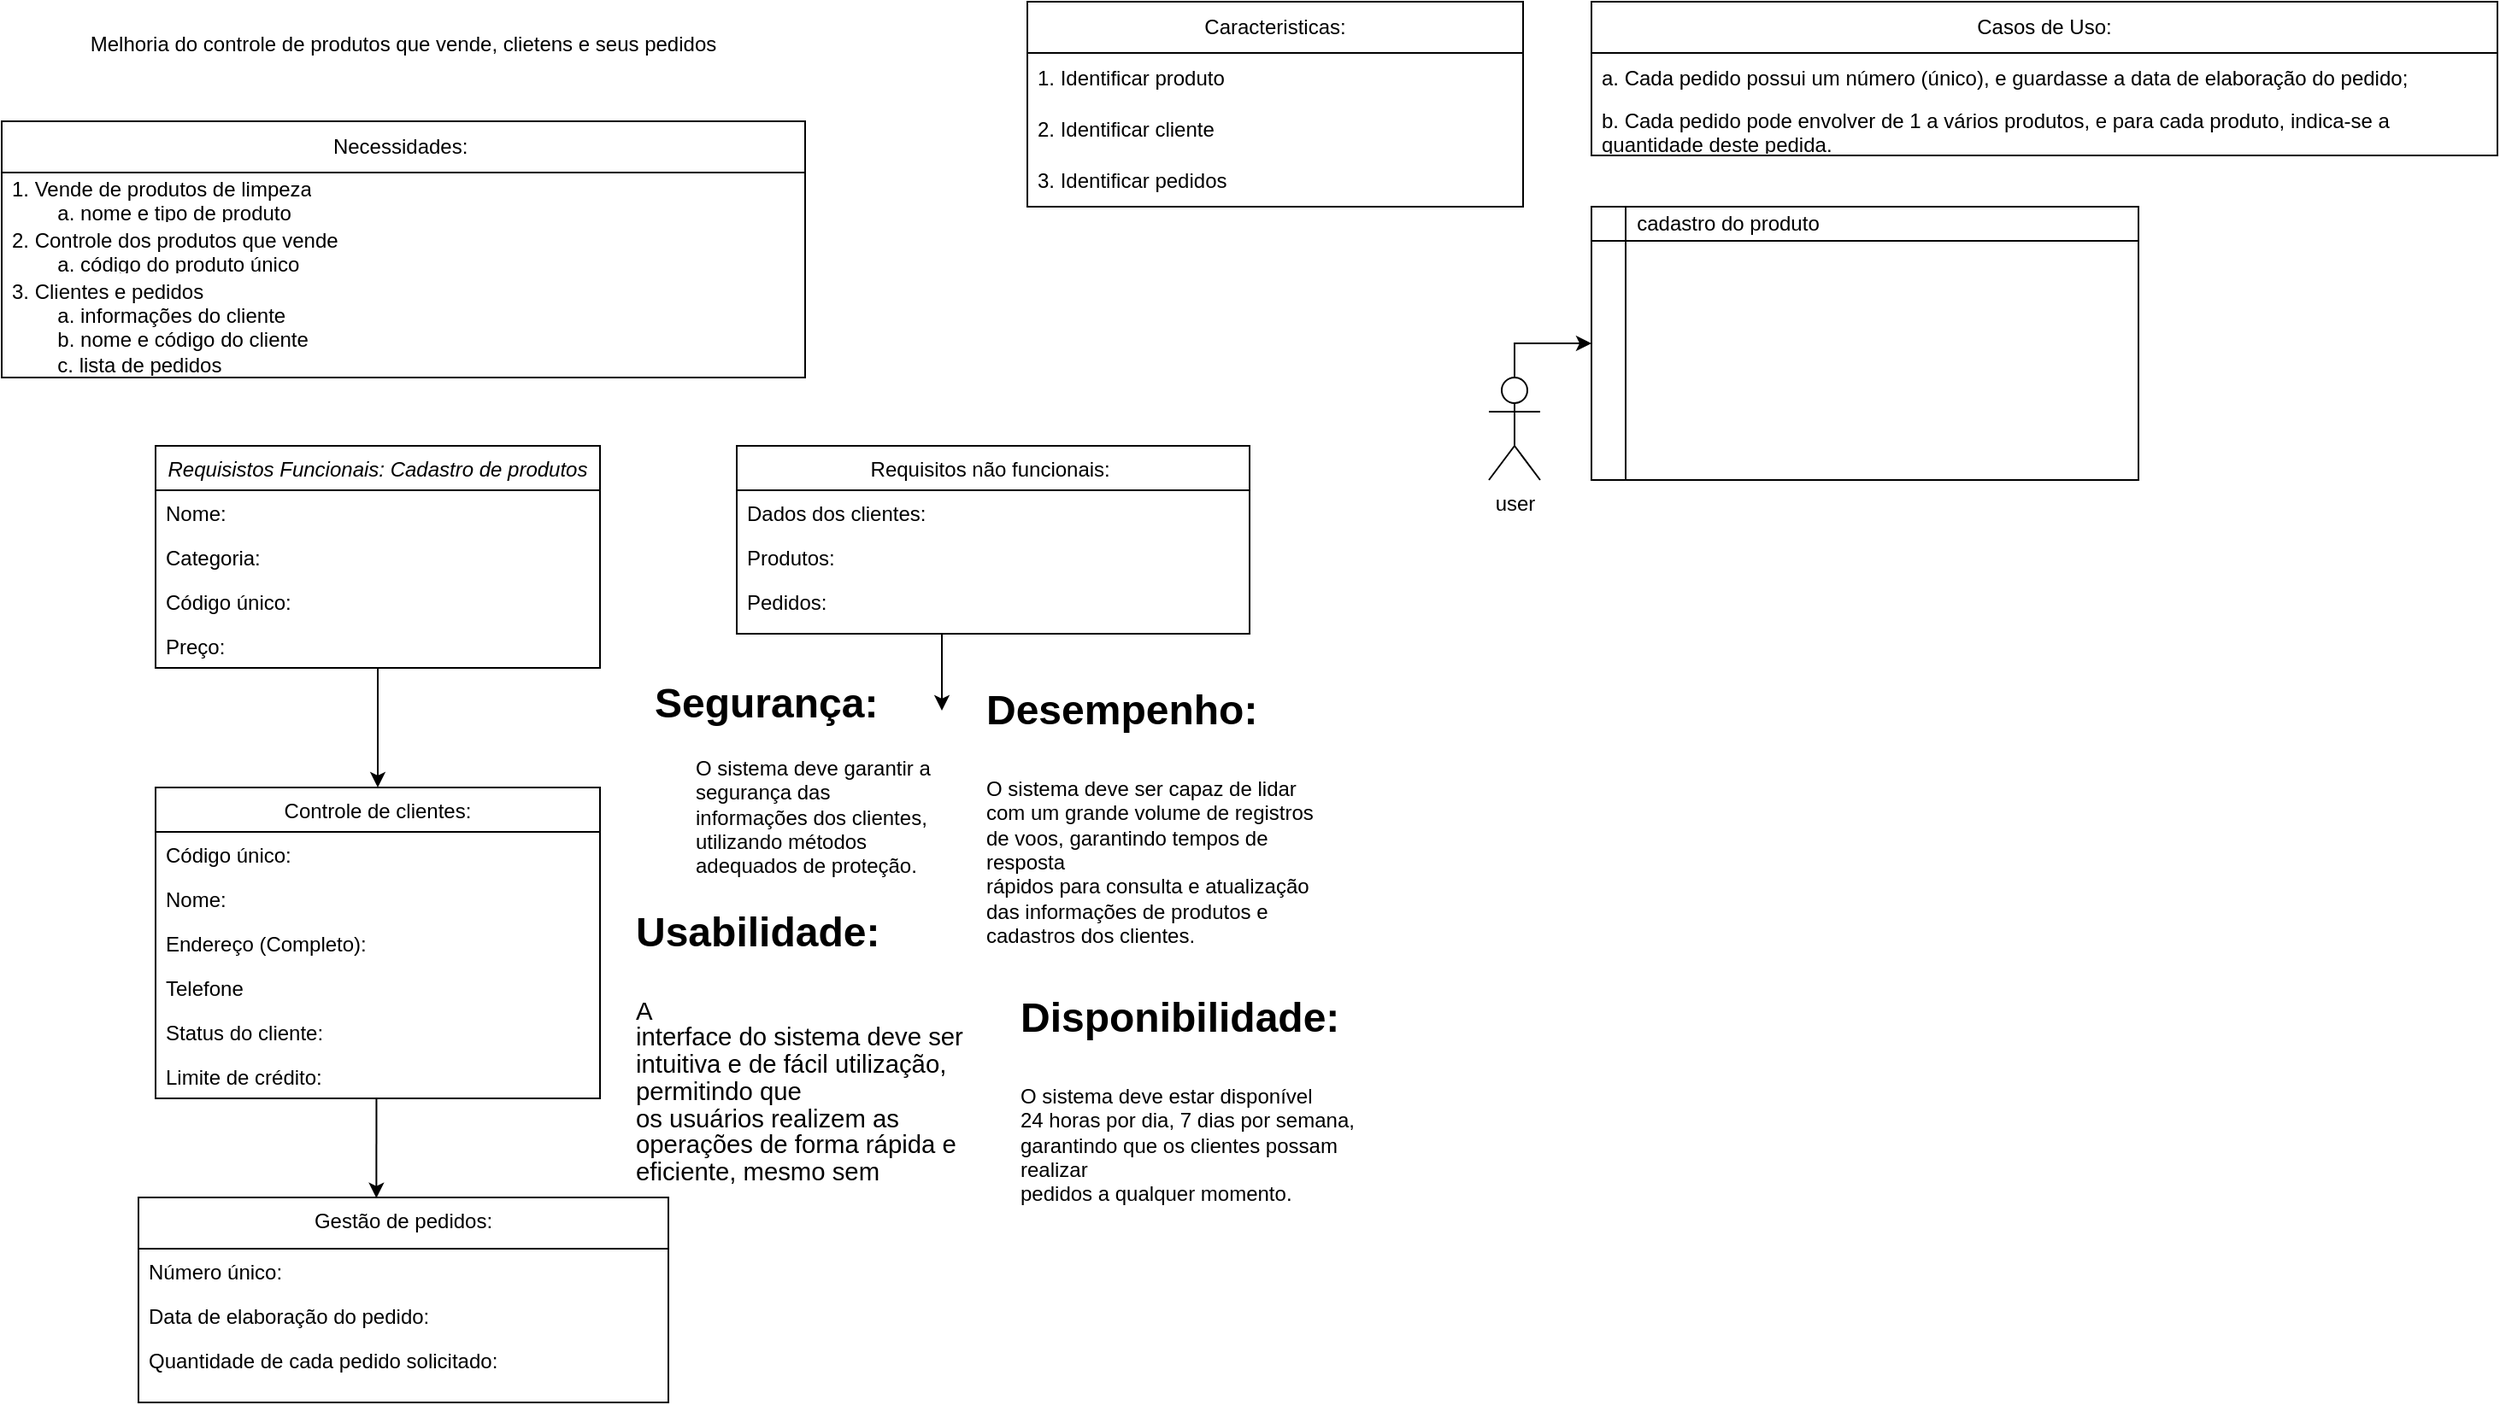 <mxfile version="24.2.1" type="github">
  <diagram id="C5RBs43oDa-KdzZeNtuy" name="Page-1">
    <mxGraphModel dx="1755" dy="493" grid="1" gridSize="10" guides="1" tooltips="1" connect="1" arrows="1" fold="1" page="1" pageScale="1" pageWidth="827" pageHeight="1169" math="0" shadow="0">
      <root>
        <mxCell id="WIyWlLk6GJQsqaUBKTNV-0" />
        <mxCell id="WIyWlLk6GJQsqaUBKTNV-1" parent="WIyWlLk6GJQsqaUBKTNV-0" />
        <mxCell id="yy_or1GHoliY4-yEy1wi-20" value="" style="edgeStyle=orthogonalEdgeStyle;rounded=0;orthogonalLoop=1;jettySize=auto;html=1;entryX=0.5;entryY=0;entryDx=0;entryDy=0;" edge="1" parent="WIyWlLk6GJQsqaUBKTNV-1" source="zkfFHV4jXpPFQw0GAbJ--0" target="zkfFHV4jXpPFQw0GAbJ--6">
          <mxGeometry relative="1" as="geometry" />
        </mxCell>
        <mxCell id="zkfFHV4jXpPFQw0GAbJ--0" value="Requisistos Funcionais: Cadastro de produtos" style="swimlane;fontStyle=2;align=center;verticalAlign=top;childLayout=stackLayout;horizontal=1;startSize=26;horizontalStack=0;resizeParent=1;resizeLast=0;collapsible=1;marginBottom=0;rounded=0;shadow=0;strokeWidth=1;" parent="WIyWlLk6GJQsqaUBKTNV-1" vertex="1">
          <mxGeometry x="-130" y="270" width="260" height="130" as="geometry">
            <mxRectangle x="230" y="140" width="160" height="26" as="alternateBounds" />
          </mxGeometry>
        </mxCell>
        <mxCell id="zkfFHV4jXpPFQw0GAbJ--1" value="Nome:" style="text;align=left;verticalAlign=top;spacingLeft=4;spacingRight=4;overflow=hidden;rotatable=0;points=[[0,0.5],[1,0.5]];portConstraint=eastwest;" parent="zkfFHV4jXpPFQw0GAbJ--0" vertex="1">
          <mxGeometry y="26" width="260" height="26" as="geometry" />
        </mxCell>
        <mxCell id="yy_or1GHoliY4-yEy1wi-13" value="Categoria:" style="text;align=left;verticalAlign=top;spacingLeft=4;spacingRight=4;overflow=hidden;rotatable=0;points=[[0,0.5],[1,0.5]];portConstraint=eastwest;rounded=0;shadow=0;html=0;" vertex="1" parent="zkfFHV4jXpPFQw0GAbJ--0">
          <mxGeometry y="52" width="260" height="26" as="geometry" />
        </mxCell>
        <mxCell id="zkfFHV4jXpPFQw0GAbJ--2" value="Código único: " style="text;align=left;verticalAlign=top;spacingLeft=4;spacingRight=4;overflow=hidden;rotatable=0;points=[[0,0.5],[1,0.5]];portConstraint=eastwest;rounded=0;shadow=0;html=0;" parent="zkfFHV4jXpPFQw0GAbJ--0" vertex="1">
          <mxGeometry y="78" width="260" height="26" as="geometry" />
        </mxCell>
        <mxCell id="zkfFHV4jXpPFQw0GAbJ--3" value="Preço:" style="text;align=left;verticalAlign=top;spacingLeft=4;spacingRight=4;overflow=hidden;rotatable=0;points=[[0,0.5],[1,0.5]];portConstraint=eastwest;rounded=0;shadow=0;html=0;" parent="zkfFHV4jXpPFQw0GAbJ--0" vertex="1">
          <mxGeometry y="104" width="260" height="26" as="geometry" />
        </mxCell>
        <mxCell id="zkfFHV4jXpPFQw0GAbJ--6" value="Controle de clientes:" style="swimlane;fontStyle=0;align=center;verticalAlign=top;childLayout=stackLayout;horizontal=1;startSize=26;horizontalStack=0;resizeParent=1;resizeLast=0;collapsible=1;marginBottom=0;rounded=0;shadow=0;strokeWidth=1;" parent="WIyWlLk6GJQsqaUBKTNV-1" vertex="1">
          <mxGeometry x="-130" y="470" width="260" height="182" as="geometry">
            <mxRectangle x="130" y="380" width="160" height="26" as="alternateBounds" />
          </mxGeometry>
        </mxCell>
        <mxCell id="zkfFHV4jXpPFQw0GAbJ--7" value="Código único:" style="text;align=left;verticalAlign=top;spacingLeft=4;spacingRight=4;overflow=hidden;rotatable=0;points=[[0,0.5],[1,0.5]];portConstraint=eastwest;" parent="zkfFHV4jXpPFQw0GAbJ--6" vertex="1">
          <mxGeometry y="26" width="260" height="26" as="geometry" />
        </mxCell>
        <mxCell id="zkfFHV4jXpPFQw0GAbJ--8" value="Nome:" style="text;align=left;verticalAlign=top;spacingLeft=4;spacingRight=4;overflow=hidden;rotatable=0;points=[[0,0.5],[1,0.5]];portConstraint=eastwest;rounded=0;shadow=0;html=0;" parent="zkfFHV4jXpPFQw0GAbJ--6" vertex="1">
          <mxGeometry y="52" width="260" height="26" as="geometry" />
        </mxCell>
        <mxCell id="zkfFHV4jXpPFQw0GAbJ--10" value="Endereço (Completo):" style="text;align=left;verticalAlign=top;spacingLeft=4;spacingRight=4;overflow=hidden;rotatable=0;points=[[0,0.5],[1,0.5]];portConstraint=eastwest;fontStyle=0" parent="zkfFHV4jXpPFQw0GAbJ--6" vertex="1">
          <mxGeometry y="78" width="260" height="26" as="geometry" />
        </mxCell>
        <mxCell id="zkfFHV4jXpPFQw0GAbJ--11" value="Telefone" style="text;align=left;verticalAlign=top;spacingLeft=4;spacingRight=4;overflow=hidden;rotatable=0;points=[[0,0.5],[1,0.5]];portConstraint=eastwest;" parent="zkfFHV4jXpPFQw0GAbJ--6" vertex="1">
          <mxGeometry y="104" width="260" height="26" as="geometry" />
        </mxCell>
        <mxCell id="yy_or1GHoliY4-yEy1wi-15" value="Status do cliente:" style="text;align=left;verticalAlign=top;spacingLeft=4;spacingRight=4;overflow=hidden;rotatable=0;points=[[0,0.5],[1,0.5]];portConstraint=eastwest;" vertex="1" parent="zkfFHV4jXpPFQw0GAbJ--6">
          <mxGeometry y="130" width="260" height="26" as="geometry" />
        </mxCell>
        <mxCell id="yy_or1GHoliY4-yEy1wi-16" value="Limite de crédito:" style="text;align=left;verticalAlign=top;spacingLeft=4;spacingRight=4;overflow=hidden;rotatable=0;points=[[0,0.5],[1,0.5]];portConstraint=eastwest;" vertex="1" parent="zkfFHV4jXpPFQw0GAbJ--6">
          <mxGeometry y="156" width="260" height="26" as="geometry" />
        </mxCell>
        <mxCell id="zkfFHV4jXpPFQw0GAbJ--13" value="Gestão de pedidos:" style="swimlane;fontStyle=0;align=center;verticalAlign=top;childLayout=stackLayout;horizontal=1;startSize=30;horizontalStack=0;resizeParent=1;resizeLast=0;collapsible=1;marginBottom=0;rounded=0;shadow=0;strokeWidth=1;" parent="WIyWlLk6GJQsqaUBKTNV-1" vertex="1">
          <mxGeometry x="-140" y="710" width="310" height="120" as="geometry">
            <mxRectangle x="340" y="380" width="170" height="26" as="alternateBounds" />
          </mxGeometry>
        </mxCell>
        <mxCell id="zkfFHV4jXpPFQw0GAbJ--14" value="Número único:" style="text;align=left;verticalAlign=top;spacingLeft=4;spacingRight=4;overflow=hidden;rotatable=0;points=[[0,0.5],[1,0.5]];portConstraint=eastwest;" parent="zkfFHV4jXpPFQw0GAbJ--13" vertex="1">
          <mxGeometry y="30" width="310" height="26" as="geometry" />
        </mxCell>
        <mxCell id="yy_or1GHoliY4-yEy1wi-17" value="Data de elaboração do pedido:" style="text;align=left;verticalAlign=top;spacingLeft=4;spacingRight=4;overflow=hidden;rotatable=0;points=[[0,0.5],[1,0.5]];portConstraint=eastwest;" vertex="1" parent="zkfFHV4jXpPFQw0GAbJ--13">
          <mxGeometry y="56" width="310" height="26" as="geometry" />
        </mxCell>
        <mxCell id="yy_or1GHoliY4-yEy1wi-18" value="Quantidade de cada pedido solicitado:" style="text;align=left;verticalAlign=top;spacingLeft=4;spacingRight=4;overflow=hidden;rotatable=0;points=[[0,0.5],[1,0.5]];portConstraint=eastwest;" vertex="1" parent="zkfFHV4jXpPFQw0GAbJ--13">
          <mxGeometry y="82" width="310" height="26" as="geometry" />
        </mxCell>
        <mxCell id="zkfFHV4jXpPFQw0GAbJ--17" value="Requisitos não funcionais: " style="swimlane;fontStyle=0;align=center;verticalAlign=top;childLayout=stackLayout;horizontal=1;startSize=26;horizontalStack=0;resizeParent=1;resizeLast=0;collapsible=1;marginBottom=0;rounded=0;shadow=0;strokeWidth=1;" parent="WIyWlLk6GJQsqaUBKTNV-1" vertex="1">
          <mxGeometry x="210" y="270" width="300" height="110" as="geometry">
            <mxRectangle x="550" y="140" width="160" height="26" as="alternateBounds" />
          </mxGeometry>
        </mxCell>
        <mxCell id="zkfFHV4jXpPFQw0GAbJ--18" value="Dados dos clientes:" style="text;align=left;verticalAlign=top;spacingLeft=4;spacingRight=4;overflow=hidden;rotatable=0;points=[[0,0.5],[1,0.5]];portConstraint=eastwest;" parent="zkfFHV4jXpPFQw0GAbJ--17" vertex="1">
          <mxGeometry y="26" width="300" height="26" as="geometry" />
        </mxCell>
        <mxCell id="zkfFHV4jXpPFQw0GAbJ--19" value="Produtos:" style="text;align=left;verticalAlign=top;spacingLeft=4;spacingRight=4;overflow=hidden;rotatable=0;points=[[0,0.5],[1,0.5]];portConstraint=eastwest;rounded=0;shadow=0;html=0;" parent="zkfFHV4jXpPFQw0GAbJ--17" vertex="1">
          <mxGeometry y="52" width="300" height="26" as="geometry" />
        </mxCell>
        <mxCell id="zkfFHV4jXpPFQw0GAbJ--20" value="Pedidos:" style="text;align=left;verticalAlign=top;spacingLeft=4;spacingRight=4;overflow=hidden;rotatable=0;points=[[0,0.5],[1,0.5]];portConstraint=eastwest;rounded=0;shadow=0;html=0;" parent="zkfFHV4jXpPFQw0GAbJ--17" vertex="1">
          <mxGeometry y="78" width="300" height="26" as="geometry" />
        </mxCell>
        <mxCell id="yy_or1GHoliY4-yEy1wi-0" value="Necessidades:&amp;nbsp;" style="swimlane;fontStyle=0;childLayout=stackLayout;horizontal=1;startSize=30;horizontalStack=0;resizeParent=1;resizeParentMax=0;resizeLast=0;collapsible=1;marginBottom=0;whiteSpace=wrap;html=1;" vertex="1" parent="WIyWlLk6GJQsqaUBKTNV-1">
          <mxGeometry x="-220" y="80" width="470" height="150" as="geometry" />
        </mxCell>
        <mxCell id="yy_or1GHoliY4-yEy1wi-1" value="1. Vende de produtos de limpeza&lt;div&gt;&lt;span style=&quot;white-space: pre;&quot;&gt;&#x9;&lt;/span&gt;a. nome e tipo de produto&lt;br&gt;&lt;/div&gt;" style="text;strokeColor=none;fillColor=none;align=left;verticalAlign=middle;spacingLeft=4;spacingRight=4;overflow=hidden;points=[[0,0.5],[1,0.5]];portConstraint=eastwest;rotatable=0;whiteSpace=wrap;html=1;" vertex="1" parent="yy_or1GHoliY4-yEy1wi-0">
          <mxGeometry y="30" width="470" height="30" as="geometry" />
        </mxCell>
        <mxCell id="yy_or1GHoliY4-yEy1wi-2" value="2. Controle dos produtos que vende&lt;div&gt;&lt;span style=&quot;white-space: pre;&quot;&gt;&#x9;&lt;/span&gt;a. código do produto único&lt;br&gt;&lt;/div&gt;" style="text;strokeColor=none;fillColor=none;align=left;verticalAlign=middle;spacingLeft=4;spacingRight=4;overflow=hidden;points=[[0,0.5],[1,0.5]];portConstraint=eastwest;rotatable=0;whiteSpace=wrap;html=1;" vertex="1" parent="yy_or1GHoliY4-yEy1wi-0">
          <mxGeometry y="60" width="470" height="30" as="geometry" />
        </mxCell>
        <mxCell id="yy_or1GHoliY4-yEy1wi-3" value="3. Clientes e pedidos&lt;div&gt;&lt;span style=&quot;white-space: pre;&quot;&gt;&#x9;&lt;/span&gt;a. informações do cliente&amp;nbsp;&lt;/div&gt;&lt;div&gt;&lt;span style=&quot;background-color: initial;&quot;&gt;&amp;nbsp;&lt;span style=&quot;white-space: pre;&quot;&gt;&#x9;&lt;/span&gt;b. nome e código do cliente&lt;/span&gt;&lt;/div&gt;&lt;div&gt;&lt;span style=&quot;background-color: initial;&quot;&gt;&lt;span style=&quot;white-space: pre;&quot;&gt;&#x9;&lt;/span&gt;c. lista de pedidos&lt;br&gt;&lt;/span&gt;&lt;/div&gt;" style="text;strokeColor=none;fillColor=none;align=left;verticalAlign=middle;spacingLeft=4;spacingRight=4;overflow=hidden;points=[[0,0.5],[1,0.5]];portConstraint=eastwest;rotatable=0;whiteSpace=wrap;html=1;" vertex="1" parent="yy_or1GHoliY4-yEy1wi-0">
          <mxGeometry y="90" width="470" height="60" as="geometry" />
        </mxCell>
        <mxCell id="yy_or1GHoliY4-yEy1wi-4" value="Caracteristicas:" style="swimlane;fontStyle=0;childLayout=stackLayout;horizontal=1;startSize=30;horizontalStack=0;resizeParent=1;resizeParentMax=0;resizeLast=0;collapsible=1;marginBottom=0;whiteSpace=wrap;html=1;" vertex="1" parent="WIyWlLk6GJQsqaUBKTNV-1">
          <mxGeometry x="380" y="10" width="290" height="120" as="geometry" />
        </mxCell>
        <mxCell id="yy_or1GHoliY4-yEy1wi-5" value="1. Identificar produto" style="text;strokeColor=none;fillColor=none;align=left;verticalAlign=middle;spacingLeft=4;spacingRight=4;overflow=hidden;points=[[0,0.5],[1,0.5]];portConstraint=eastwest;rotatable=0;whiteSpace=wrap;html=1;" vertex="1" parent="yy_or1GHoliY4-yEy1wi-4">
          <mxGeometry y="30" width="290" height="30" as="geometry" />
        </mxCell>
        <mxCell id="yy_or1GHoliY4-yEy1wi-6" value="2. Identificar cliente" style="text;strokeColor=none;fillColor=none;align=left;verticalAlign=middle;spacingLeft=4;spacingRight=4;overflow=hidden;points=[[0,0.5],[1,0.5]];portConstraint=eastwest;rotatable=0;whiteSpace=wrap;html=1;" vertex="1" parent="yy_or1GHoliY4-yEy1wi-4">
          <mxGeometry y="60" width="290" height="30" as="geometry" />
        </mxCell>
        <mxCell id="yy_or1GHoliY4-yEy1wi-7" value="3. Identificar pedidos" style="text;strokeColor=none;fillColor=none;align=left;verticalAlign=middle;spacingLeft=4;spacingRight=4;overflow=hidden;points=[[0,0.5],[1,0.5]];portConstraint=eastwest;rotatable=0;whiteSpace=wrap;html=1;" vertex="1" parent="yy_or1GHoliY4-yEy1wi-4">
          <mxGeometry y="90" width="290" height="30" as="geometry" />
        </mxCell>
        <mxCell id="yy_or1GHoliY4-yEy1wi-8" value="Casos de Uso:" style="swimlane;fontStyle=0;childLayout=stackLayout;horizontal=1;startSize=30;horizontalStack=0;resizeParent=1;resizeParentMax=0;resizeLast=0;collapsible=1;marginBottom=0;whiteSpace=wrap;html=1;" vertex="1" parent="WIyWlLk6GJQsqaUBKTNV-1">
          <mxGeometry x="710" y="10" width="530" height="90" as="geometry" />
        </mxCell>
        <mxCell id="yy_or1GHoliY4-yEy1wi-9" value="a. Cada pedido possui um número (único), e guardasse a data de elaboração do pedido;" style="text;strokeColor=none;fillColor=none;align=left;verticalAlign=middle;spacingLeft=4;spacingRight=4;overflow=hidden;points=[[0,0.5],[1,0.5]];portConstraint=eastwest;rotatable=0;whiteSpace=wrap;html=1;" vertex="1" parent="yy_or1GHoliY4-yEy1wi-8">
          <mxGeometry y="30" width="530" height="30" as="geometry" />
        </mxCell>
        <mxCell id="yy_or1GHoliY4-yEy1wi-10" value="b. Cada pedido pode envolver de 1 a vários produtos, e para cada produto, indica-se a quantidade deste pedida." style="text;strokeColor=none;fillColor=none;align=left;verticalAlign=middle;spacingLeft=4;spacingRight=4;overflow=hidden;points=[[0,0.5],[1,0.5]];portConstraint=eastwest;rotatable=0;whiteSpace=wrap;html=1;" vertex="1" parent="yy_or1GHoliY4-yEy1wi-8">
          <mxGeometry y="60" width="530" height="30" as="geometry" />
        </mxCell>
        <mxCell id="yy_or1GHoliY4-yEy1wi-19" value="" style="endArrow=classic;html=1;rounded=0;exitX=0.497;exitY=1.019;exitDx=0;exitDy=0;exitPerimeter=0;entryX=0.449;entryY=0.003;entryDx=0;entryDy=0;entryPerimeter=0;" edge="1" parent="WIyWlLk6GJQsqaUBKTNV-1" source="yy_or1GHoliY4-yEy1wi-16" target="zkfFHV4jXpPFQw0GAbJ--13">
          <mxGeometry width="50" height="50" relative="1" as="geometry">
            <mxPoint y="640" as="sourcePoint" />
            <mxPoint x="-1" y="700" as="targetPoint" />
          </mxGeometry>
        </mxCell>
        <mxCell id="yy_or1GHoliY4-yEy1wi-27" value="&lt;h1 style=&quot;margin-top: 0px;&quot;&gt;Segurança:&lt;/h1&gt;&lt;p style=&quot;margin-left:18.0pt&quot; class=&quot;MsoNormal&quot;&gt;O sistema deve garantir a&lt;br&gt;segurança das informações dos clientes, utilizando métodos&lt;br&gt;adequados de proteção.&lt;/p&gt;" style="text;html=1;whiteSpace=wrap;overflow=hidden;rounded=0;" vertex="1" parent="WIyWlLk6GJQsqaUBKTNV-1">
          <mxGeometry x="160" y="400" width="170" height="140" as="geometry" />
        </mxCell>
        <mxCell id="yy_or1GHoliY4-yEy1wi-28" value="&lt;h1 style=&quot;margin-top: 0px;&quot;&gt;&lt;p style=&quot;margin-left:18.0pt&quot; class=&quot;MsoNormal&quot;&gt;Desempenho:&lt;/p&gt;&lt;/h1&gt;&lt;p style=&quot;margin-left:18.0pt&quot; class=&quot;MsoNormal&quot;&gt;O sistema deve ser capaz de lidar&lt;br&gt;com um grande volume de registros de voos, garantindo tempos de resposta&lt;br&gt;rápidos para consulta e atualização das informações de produtos e cadastros dos clientes.&lt;/p&gt;" style="text;html=1;whiteSpace=wrap;overflow=hidden;rounded=0;" vertex="1" parent="WIyWlLk6GJQsqaUBKTNV-1">
          <mxGeometry x="330" y="380" width="220" height="180" as="geometry" />
        </mxCell>
        <mxCell id="yy_or1GHoliY4-yEy1wi-29" value="&lt;h1 style=&quot;margin-top: 0px;&quot;&gt;&lt;p style=&quot;margin-left:18.0pt&quot; class=&quot;MsoNormal&quot;&gt;Usabilidade:&lt;/p&gt;&lt;/h1&gt;&lt;p style=&quot;margin-left:18.0pt&quot; class=&quot;MsoNormal&quot;&gt;&lt;span style=&quot;font-size:11.0pt;line-height:107%;&lt;br/&gt;font-family:&amp;quot;Calibri&amp;quot;,&amp;quot;sans-serif&amp;quot;;mso-ascii-theme-font:minor-latin;mso-fareast-font-family:&lt;br/&gt;Calibri;mso-fareast-theme-font:minor-latin;mso-hansi-theme-font:minor-latin;&lt;br/&gt;mso-bidi-font-family:&amp;quot;Times New Roman&amp;quot;;mso-bidi-theme-font:minor-bidi;&lt;br/&gt;mso-ansi-language:PT-BR;mso-fareast-language:EN-US;mso-bidi-language:AR-SA&quot;&gt;A&lt;br/&gt;interface do sistema deve ser intuitiva e de fácil utilização, permitindo que&lt;br/&gt;os usuários realizem as operações de forma rápida e eficiente, mesmo sem&lt;br/&gt;treinamento prévio.&lt;/span&gt;&lt;br&gt;&lt;/p&gt;" style="text;html=1;whiteSpace=wrap;overflow=hidden;rounded=0;" vertex="1" parent="WIyWlLk6GJQsqaUBKTNV-1">
          <mxGeometry x="125" y="510" width="240" height="190" as="geometry" />
        </mxCell>
        <mxCell id="yy_or1GHoliY4-yEy1wi-30" value="&lt;h1 style=&quot;margin-top: 0px;&quot;&gt;&lt;p style=&quot;margin-left:18.0pt&quot; class=&quot;MsoNormal&quot;&gt;Disponibilidade:&lt;/p&gt;&lt;/h1&gt;&lt;p style=&quot;margin-left:18.0pt&quot; class=&quot;MsoNormal&quot;&gt;O sistema deve estar disponível&lt;br/&gt;24 horas por dia, 7 dias por semana, garantindo que os clientes possam realizar&lt;br/&gt;pedidos a qualquer momento.&lt;/p&gt;" style="text;html=1;whiteSpace=wrap;overflow=hidden;rounded=0;" vertex="1" parent="WIyWlLk6GJQsqaUBKTNV-1">
          <mxGeometry x="350" y="560" width="240" height="205" as="geometry" />
        </mxCell>
        <mxCell id="yy_or1GHoliY4-yEy1wi-31" value="" style="endArrow=classic;html=1;rounded=0;entryX=0;entryY=0.25;entryDx=0;entryDy=0;exitX=0;exitY=0;exitDx=0;exitDy=0;" edge="1" parent="WIyWlLk6GJQsqaUBKTNV-1" source="yy_or1GHoliY4-yEy1wi-28" target="yy_or1GHoliY4-yEy1wi-28">
          <mxGeometry width="50" height="50" relative="1" as="geometry">
            <mxPoint x="320" y="550" as="sourcePoint" />
            <mxPoint x="320" y="380" as="targetPoint" />
          </mxGeometry>
        </mxCell>
        <mxCell id="yy_or1GHoliY4-yEy1wi-34" value="Melhoria do controle de produtos que vende, clietens e seus pedidos" style="text;html=1;align=center;verticalAlign=middle;whiteSpace=wrap;rounded=0;" vertex="1" parent="WIyWlLk6GJQsqaUBKTNV-1">
          <mxGeometry x="-185" y="20" width="400" height="30" as="geometry" />
        </mxCell>
        <mxCell id="yy_or1GHoliY4-yEy1wi-49" style="edgeStyle=orthogonalEdgeStyle;rounded=0;orthogonalLoop=1;jettySize=auto;html=1;exitX=0.5;exitY=0;exitDx=0;exitDy=0;exitPerimeter=0;" edge="1" parent="WIyWlLk6GJQsqaUBKTNV-1" source="yy_or1GHoliY4-yEy1wi-47" target="yy_or1GHoliY4-yEy1wi-48">
          <mxGeometry relative="1" as="geometry" />
        </mxCell>
        <mxCell id="yy_or1GHoliY4-yEy1wi-47" value="user" style="shape=umlActor;verticalLabelPosition=bottom;verticalAlign=top;html=1;outlineConnect=0;" vertex="1" parent="WIyWlLk6GJQsqaUBKTNV-1">
          <mxGeometry x="650" y="230" width="30" height="60" as="geometry" />
        </mxCell>
        <mxCell id="yy_or1GHoliY4-yEy1wi-48" value="" style="shape=internalStorage;whiteSpace=wrap;html=1;backgroundOutline=1;" vertex="1" parent="WIyWlLk6GJQsqaUBKTNV-1">
          <mxGeometry x="710" y="130" width="320" height="160" as="geometry" />
        </mxCell>
        <mxCell id="yy_or1GHoliY4-yEy1wi-50" value="cadastro do produto" style="text;html=1;align=center;verticalAlign=middle;whiteSpace=wrap;rounded=0;" vertex="1" parent="WIyWlLk6GJQsqaUBKTNV-1">
          <mxGeometry x="720" y="130" width="140" height="20" as="geometry" />
        </mxCell>
      </root>
    </mxGraphModel>
  </diagram>
</mxfile>

